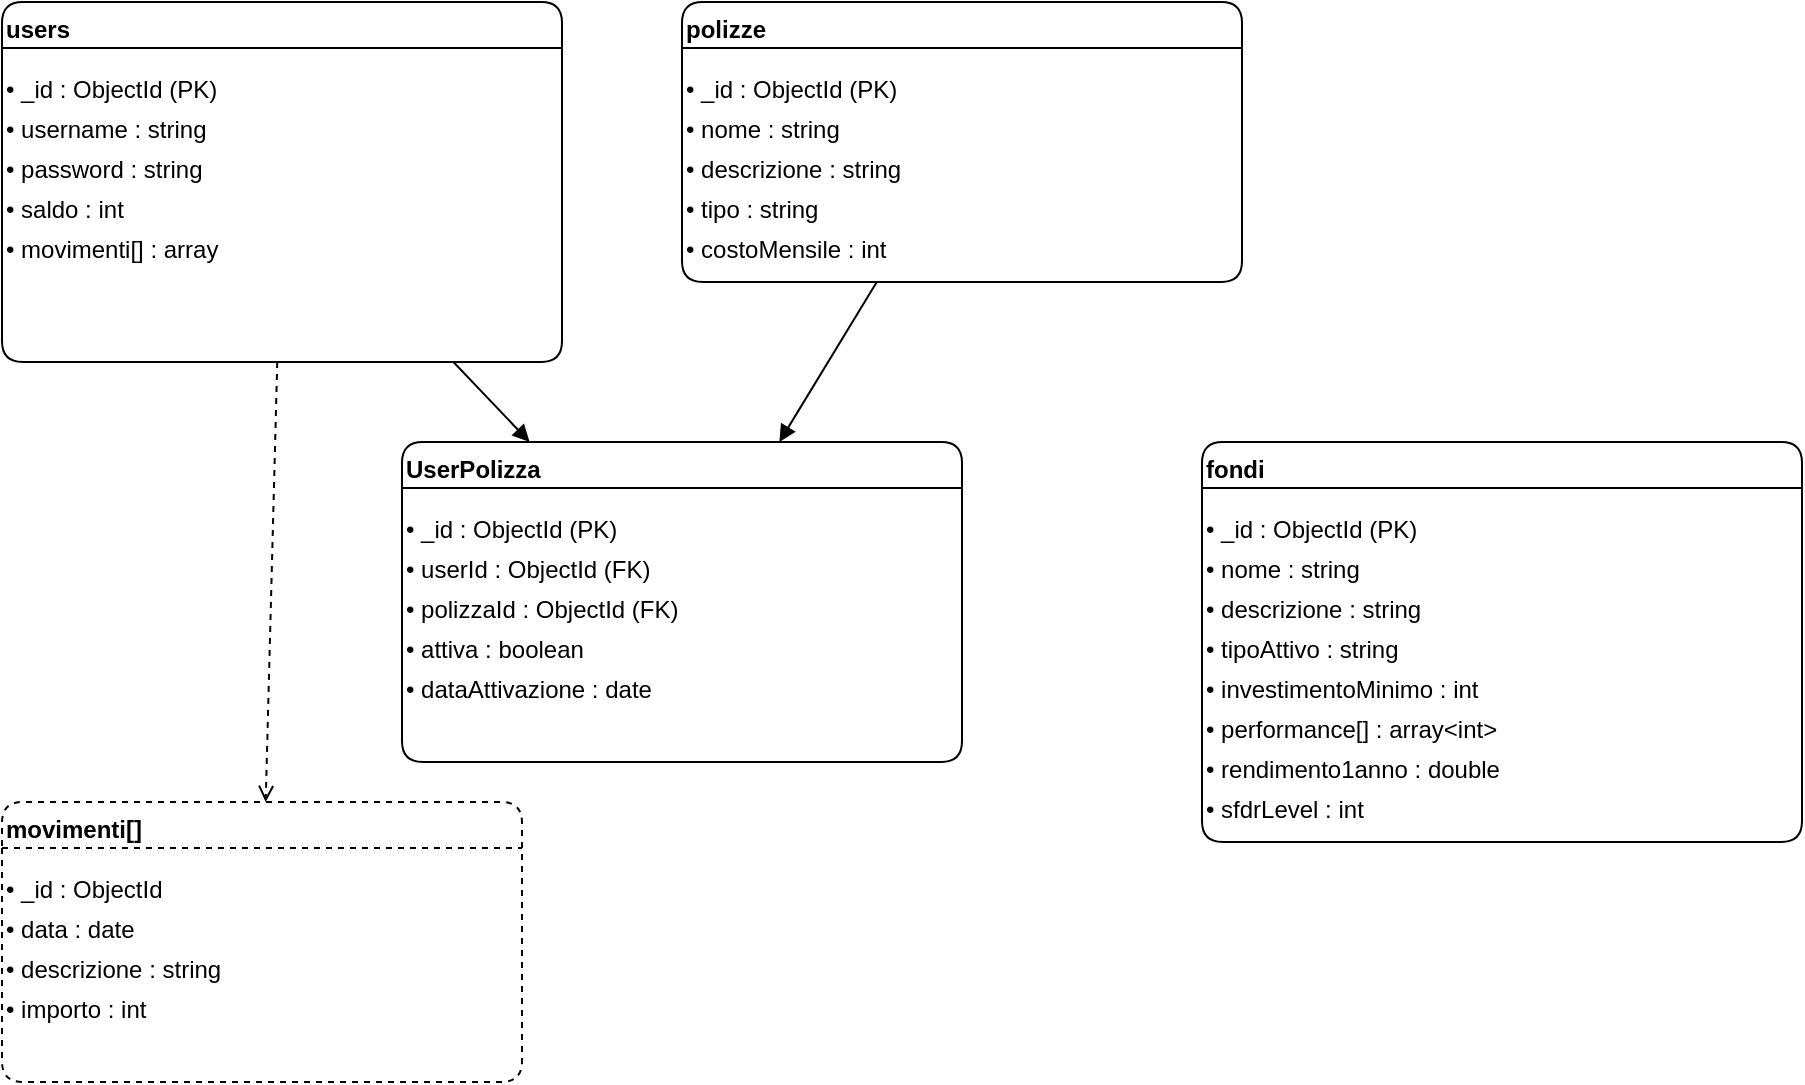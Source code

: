 <mxfile version="28.2.1">
  <diagram name="MongoDB ER-like" id="0">
    <mxGraphModel dx="1358" dy="708" grid="1" gridSize="10" guides="1" tooltips="1" connect="1" arrows="1" fold="1" page="1" pageScale="1" pageWidth="827" pageHeight="1169" math="0" shadow="0">
      <root>
        <mxCell id="0" />
        <mxCell id="1" parent="0" />
        <mxCell id="users" value="users" style="swimlane;align=left;verticalAlign=top;childLayout=stackLayout;horizontal=1;rounded=1;" parent="1" vertex="1">
          <mxGeometry x="40" y="40" width="280" height="180" as="geometry" />
        </mxCell>
        <mxCell id="u1" value="• _id : ObjectId (PK)" style="text" parent="users" vertex="1">
          <mxGeometry y="30" width="280" height="20" as="geometry" />
        </mxCell>
        <mxCell id="u2" value="• username : string" style="text" parent="users" vertex="1">
          <mxGeometry y="50" width="280" height="20" as="geometry" />
        </mxCell>
        <mxCell id="u3" value="• password : string" style="text" parent="users" vertex="1">
          <mxGeometry y="70" width="280" height="20" as="geometry" />
        </mxCell>
        <mxCell id="u4" value="• saldo : int" style="text" parent="users" vertex="1">
          <mxGeometry y="90" width="280" height="20" as="geometry" />
        </mxCell>
        <mxCell id="u5" value="• movimenti[] : array" style="text" parent="users" vertex="1">
          <mxGeometry y="110" width="280" height="20" as="geometry" />
        </mxCell>
        <mxCell id="polizze" value="polizze" style="swimlane;align=left;verticalAlign=top;childLayout=stackLayout;horizontal=1;rounded=1;" parent="1" vertex="1">
          <mxGeometry x="380" y="40" width="280" height="140" as="geometry" />
        </mxCell>
        <mxCell id="p1" value="• _id : ObjectId (PK)" style="text" parent="polizze" vertex="1">
          <mxGeometry y="30" width="280" height="20" as="geometry" />
        </mxCell>
        <mxCell id="p2" value="• nome : string" style="text" parent="polizze" vertex="1">
          <mxGeometry y="50" width="280" height="20" as="geometry" />
        </mxCell>
        <mxCell id="p3" value="• descrizione : string" style="text" parent="polizze" vertex="1">
          <mxGeometry y="70" width="280" height="20" as="geometry" />
        </mxCell>
        <mxCell id="p4" value="• tipo : string" style="text" parent="polizze" vertex="1">
          <mxGeometry y="90" width="280" height="20" as="geometry" />
        </mxCell>
        <mxCell id="p5" value="• costoMensile : int" style="text" parent="polizze" vertex="1">
          <mxGeometry y="110" width="280" height="20" as="geometry" />
        </mxCell>
        <mxCell id="UserPolizza" value="UserPolizza" style="swimlane;align=left;verticalAlign=top;childLayout=stackLayout;horizontal=1;rounded=1;" parent="1" vertex="1">
          <mxGeometry x="240" y="260" width="280" height="160" as="geometry" />
        </mxCell>
        <mxCell id="up1" value="• _id : ObjectId (PK)" style="text" parent="UserPolizza" vertex="1">
          <mxGeometry y="30" width="280" height="20" as="geometry" />
        </mxCell>
        <mxCell id="up2" value="• userId : ObjectId (FK)" style="text" parent="UserPolizza" vertex="1">
          <mxGeometry y="50" width="280" height="20" as="geometry" />
        </mxCell>
        <mxCell id="up3" value="• polizzaId : ObjectId (FK)" style="text" parent="UserPolizza" vertex="1">
          <mxGeometry y="70" width="280" height="20" as="geometry" />
        </mxCell>
        <mxCell id="up4" value="• attiva : boolean" style="text" parent="UserPolizza" vertex="1">
          <mxGeometry y="90" width="280" height="20" as="geometry" />
        </mxCell>
        <mxCell id="up5" value="• dataAttivazione : date" style="text" parent="UserPolizza" vertex="1">
          <mxGeometry y="110" width="280" height="20" as="geometry" />
        </mxCell>
        <mxCell id="fondi" value="fondi" style="swimlane;align=left;verticalAlign=top;childLayout=stackLayout;horizontal=1;rounded=1;" parent="1" vertex="1">
          <mxGeometry x="640" y="260" width="300" height="200" as="geometry" />
        </mxCell>
        <mxCell id="f1" value="• _id : ObjectId (PK)" style="text" parent="fondi" vertex="1">
          <mxGeometry y="30" width="300" height="20" as="geometry" />
        </mxCell>
        <mxCell id="f2" value="• nome : string" style="text" parent="fondi" vertex="1">
          <mxGeometry y="50" width="300" height="20" as="geometry" />
        </mxCell>
        <mxCell id="f3" value="• descrizione : string" style="text" parent="fondi" vertex="1">
          <mxGeometry y="70" width="300" height="20" as="geometry" />
        </mxCell>
        <mxCell id="f4" value="• tipoAttivo : string" style="text" parent="fondi" vertex="1">
          <mxGeometry y="90" width="300" height="20" as="geometry" />
        </mxCell>
        <mxCell id="f5" value="• investimentoMinimo : int" style="text" parent="fondi" vertex="1">
          <mxGeometry y="110" width="300" height="20" as="geometry" />
        </mxCell>
        <mxCell id="f6" value="• performance[] : array&lt;int&gt;" style="text" parent="fondi" vertex="1">
          <mxGeometry y="130" width="300" height="20" as="geometry" />
        </mxCell>
        <mxCell id="f7" value="• rendimento1anno : double" style="text" parent="fondi" vertex="1">
          <mxGeometry y="150" width="300" height="20" as="geometry" />
        </mxCell>
        <mxCell id="f8" value="• sfdrLevel : int" style="text" parent="fondi" vertex="1">
          <mxGeometry y="170" width="300" height="20" as="geometry" />
        </mxCell>
        <mxCell id="movimenti" value="movimenti[]" style="swimlane;dashed=1;align=left;verticalAlign=top;childLayout=stackLayout;horizontal=1;rounded=1;" parent="1" vertex="1">
          <mxGeometry x="40" y="440" width="260" height="140" as="geometry" />
        </mxCell>
        <mxCell id="m1" value="• _id : ObjectId" style="text" parent="movimenti" vertex="1">
          <mxGeometry y="30" width="260" height="20" as="geometry" />
        </mxCell>
        <mxCell id="m2" value="• data : date" style="text" parent="movimenti" vertex="1">
          <mxGeometry y="50" width="260" height="20" as="geometry" />
        </mxCell>
        <mxCell id="m3" value="• descrizione : string" style="text" parent="movimenti" vertex="1">
          <mxGeometry y="70" width="260" height="20" as="geometry" />
        </mxCell>
        <mxCell id="m4" value="• importo : int" style="text" parent="movimenti" vertex="1">
          <mxGeometry y="90" width="260" height="20" as="geometry" />
        </mxCell>
        <mxCell id="24q1GB237FIahp4sn1K8-1" style="endArrow=block;html=1;" parent="1" source="users" target="UserPolizza" edge="1">
          <mxGeometry relative="1" as="geometry" />
        </mxCell>
        <mxCell id="24q1GB237FIahp4sn1K8-2" style="endArrow=block;html=1;" parent="1" source="polizze" target="UserPolizza" edge="1">
          <mxGeometry relative="1" as="geometry" />
        </mxCell>
        <mxCell id="24q1GB237FIahp4sn1K8-3" style="endArrow=open;dashed=1;html=1;" parent="1" source="users" target="movimenti" edge="1">
          <mxGeometry relative="1" as="geometry" />
        </mxCell>
      </root>
    </mxGraphModel>
  </diagram>
</mxfile>
